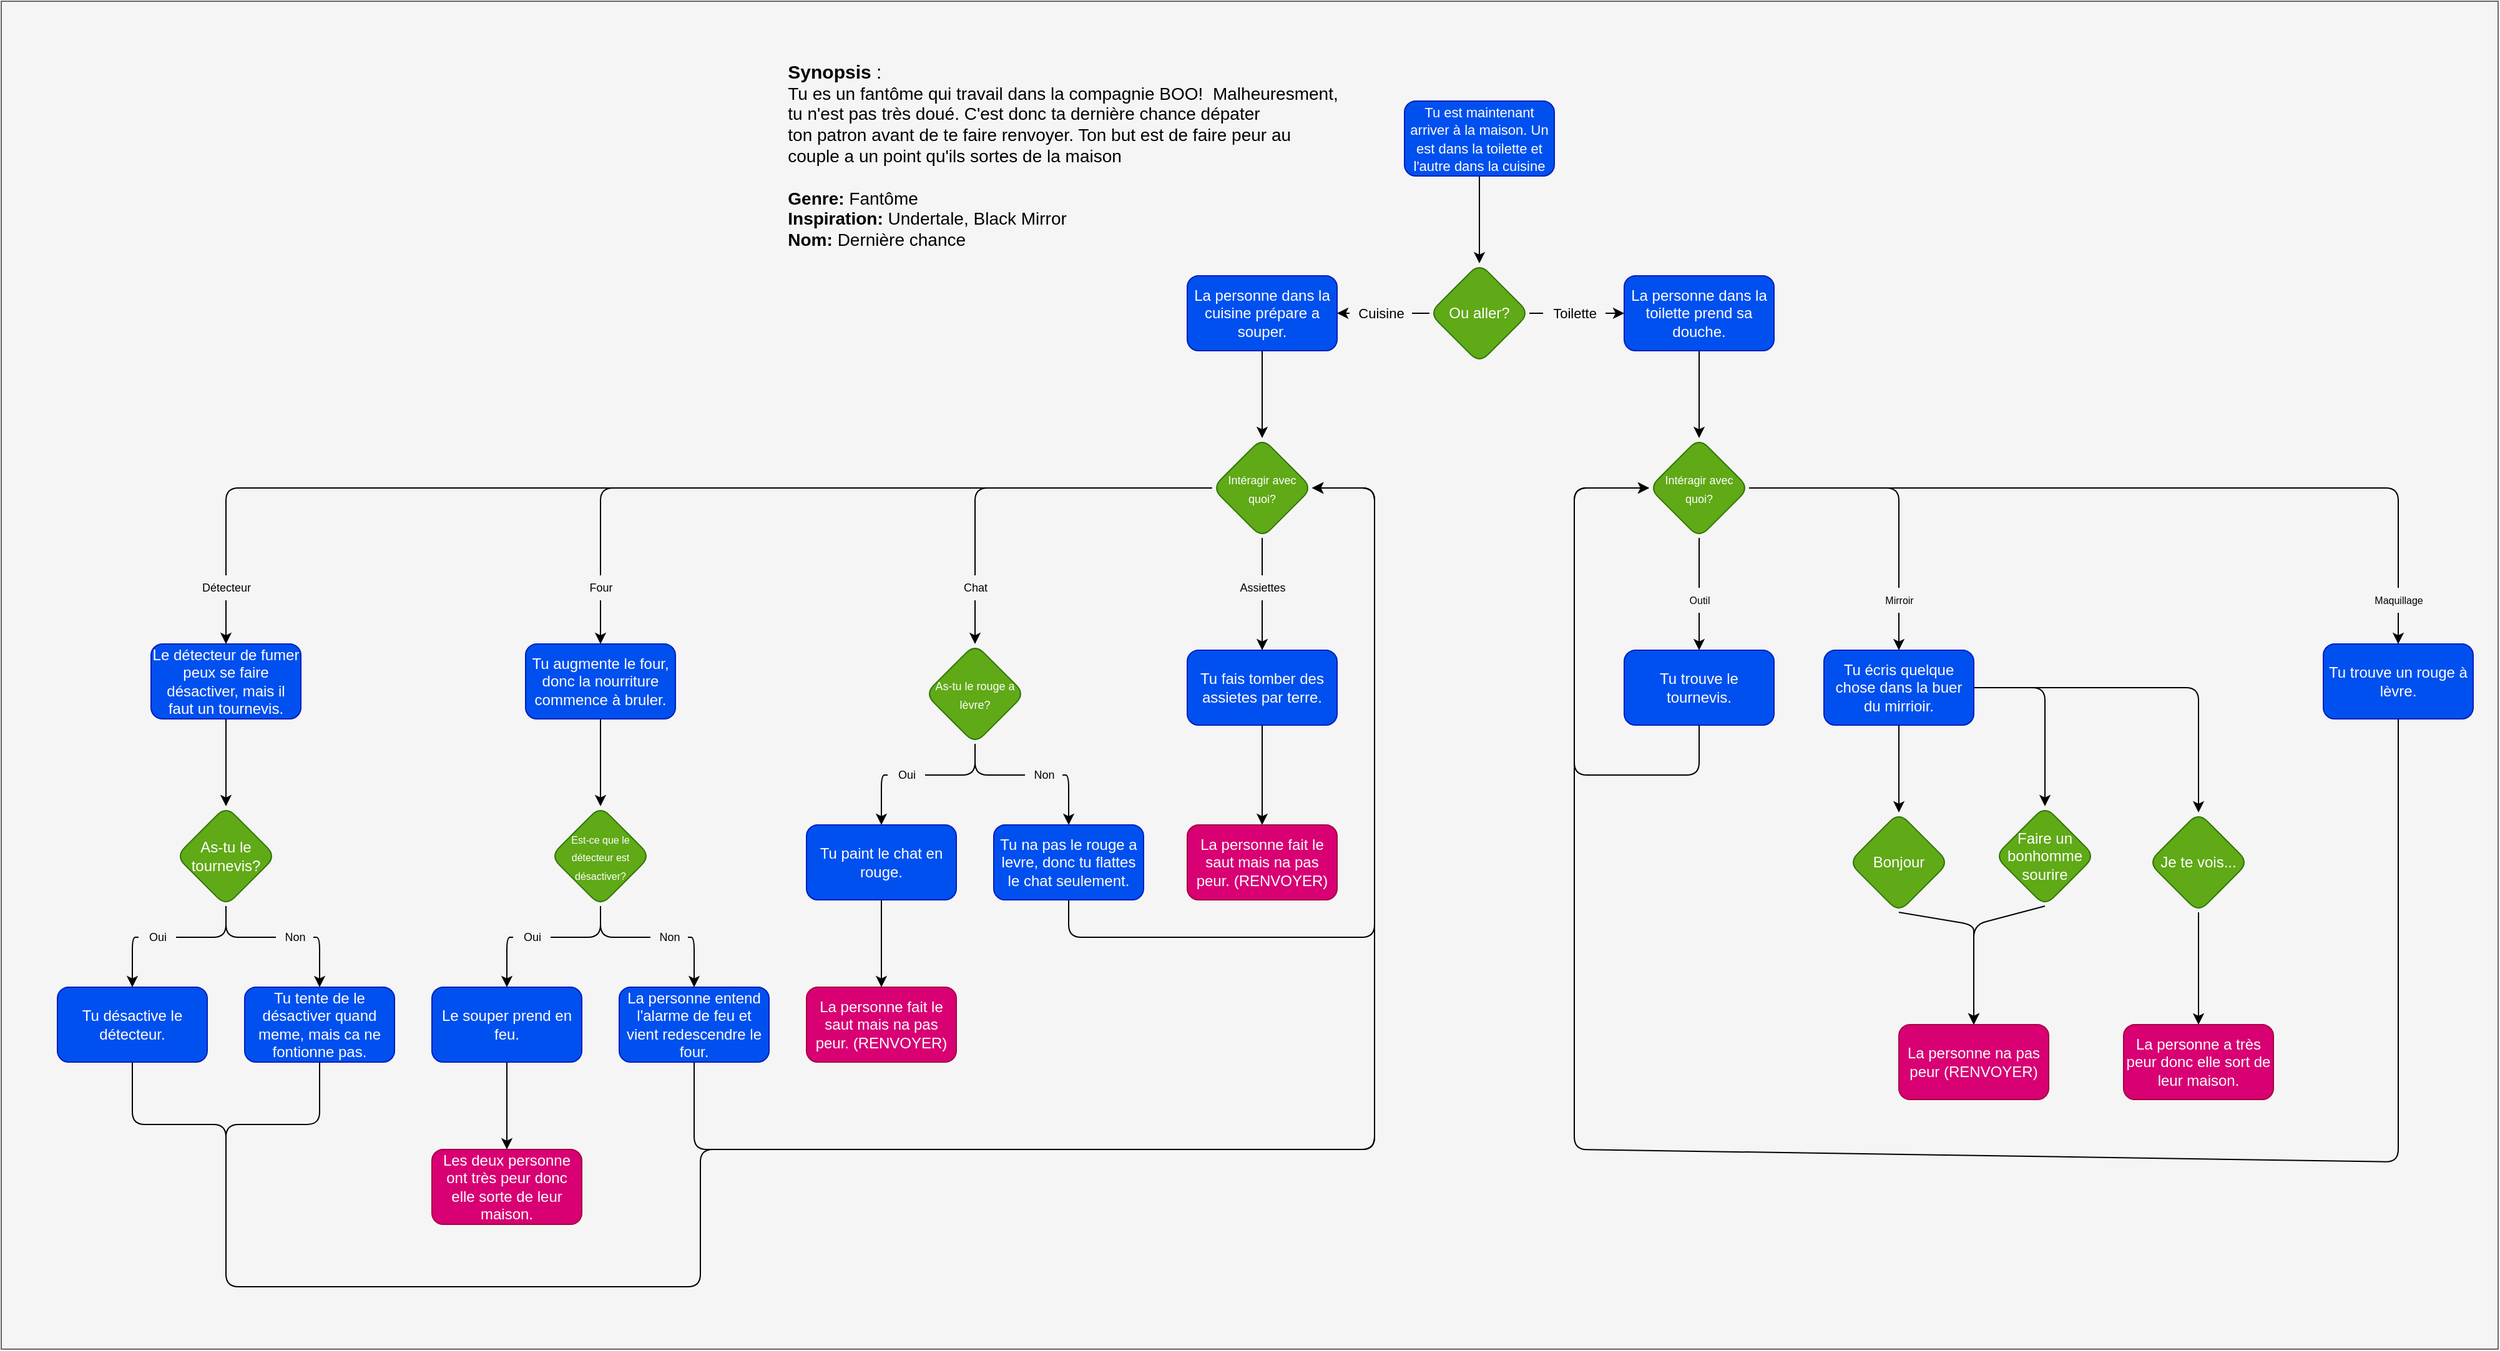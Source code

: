 <mxfile>
    <diagram id="qwgMFam733O4fXiCVPNR" name="Page-1">
        <mxGraphModel dx="3029" dy="1709" grid="1" gridSize="10" guides="1" tooltips="1" connect="1" arrows="1" fold="1" page="1" pageScale="1" pageWidth="827" pageHeight="1169" math="0" shadow="0">
            <root>
                <mxCell id="0"/>
                <mxCell id="1" parent="0"/>
                <mxCell id="114" value="" style="rounded=0;whiteSpace=wrap;html=1;fontSize=14;fillColor=#f5f5f5;fontColor=#333333;strokeColor=#666666;" vertex="1" parent="1">
                    <mxGeometry x="-770" y="40" width="2000" height="1080" as="geometry"/>
                </mxCell>
                <mxCell id="4" value="" style="edgeStyle=none;html=1;fontSize=11;" edge="1" parent="1" source="2" target="3">
                    <mxGeometry relative="1" as="geometry"/>
                </mxCell>
                <mxCell id="2" value="&lt;font style=&quot;font-size: 11px&quot;&gt;Tu est maintenant arriver à la maison. Un est dans la toilette et l'autre dans la cuisine&lt;/font&gt;" style="rounded=1;whiteSpace=wrap;html=1;fillColor=#0050ef;fontColor=#ffffff;strokeColor=#001DBC;" vertex="1" parent="1">
                    <mxGeometry x="354" y="120" width="120" height="60" as="geometry"/>
                </mxCell>
                <mxCell id="6" value="" style="edgeStyle=none;html=1;fontSize=11;startArrow=none;" edge="1" parent="1" source="11" target="5">
                    <mxGeometry relative="1" as="geometry"/>
                </mxCell>
                <mxCell id="8" value="" style="edgeStyle=none;html=1;fontSize=11;startArrow=none;" edge="1" parent="1" source="9" target="7">
                    <mxGeometry relative="1" as="geometry"/>
                </mxCell>
                <mxCell id="3" value="Ou aller?" style="rhombus;whiteSpace=wrap;html=1;fillColor=#60a917;strokeColor=#2D7600;fontColor=#ffffff;rounded=1;" vertex="1" parent="1">
                    <mxGeometry x="374" y="250" width="80" height="80" as="geometry"/>
                </mxCell>
                <mxCell id="16" value="" style="edgeStyle=none;html=1;fontSize=9;" edge="1" parent="1" source="5" target="15">
                    <mxGeometry relative="1" as="geometry"/>
                </mxCell>
                <mxCell id="5" value="La personne dans la toilette prend sa douche." style="whiteSpace=wrap;html=1;fillColor=#0050ef;strokeColor=#001DBC;fontColor=#ffffff;rounded=1;" vertex="1" parent="1">
                    <mxGeometry x="530" y="260" width="120" height="60" as="geometry"/>
                </mxCell>
                <mxCell id="14" value="" style="edgeStyle=none;html=1;fontSize=11;" edge="1" parent="1" source="7" target="13">
                    <mxGeometry relative="1" as="geometry"/>
                </mxCell>
                <mxCell id="7" value="La personne dans la cuisine prépare a souper." style="whiteSpace=wrap;html=1;fillColor=#0050ef;strokeColor=#001DBC;fontColor=#ffffff;rounded=1;" vertex="1" parent="1">
                    <mxGeometry x="180" y="260" width="120" height="60" as="geometry"/>
                </mxCell>
                <mxCell id="9" value="Cuisine" style="text;html=1;align=center;verticalAlign=middle;resizable=0;points=[];autosize=1;strokeColor=none;fillColor=none;fontSize=11;" vertex="1" parent="1">
                    <mxGeometry x="310" y="280" width="50" height="20" as="geometry"/>
                </mxCell>
                <mxCell id="10" value="" style="edgeStyle=none;html=1;fontSize=11;endArrow=none;" edge="1" parent="1" source="3" target="9">
                    <mxGeometry relative="1" as="geometry">
                        <mxPoint x="374" y="290" as="sourcePoint"/>
                        <mxPoint x="314" y="290" as="targetPoint"/>
                    </mxGeometry>
                </mxCell>
                <mxCell id="11" value="Toilette" style="text;html=1;align=center;verticalAlign=middle;resizable=0;points=[];autosize=1;strokeColor=none;fillColor=none;fontSize=11;" vertex="1" parent="1">
                    <mxGeometry x="465" y="280" width="50" height="20" as="geometry"/>
                </mxCell>
                <mxCell id="12" value="" style="edgeStyle=none;html=1;fontSize=11;endArrow=none;" edge="1" parent="1" source="3" target="11">
                    <mxGeometry relative="1" as="geometry">
                        <mxPoint x="454" y="290" as="sourcePoint"/>
                        <mxPoint x="520" y="290" as="targetPoint"/>
                    </mxGeometry>
                </mxCell>
                <mxCell id="22" value="" style="edgeStyle=none;html=1;fontSize=9;startArrow=none;" edge="1" parent="1" source="27" target="21">
                    <mxGeometry relative="1" as="geometry"/>
                </mxCell>
                <mxCell id="13" value="&lt;font style=&quot;font-size: 9px&quot;&gt;Intéragir avec quoi?&lt;/font&gt;" style="rhombus;whiteSpace=wrap;html=1;fillColor=#60a917;strokeColor=#2D7600;fontColor=#ffffff;rounded=1;" vertex="1" parent="1">
                    <mxGeometry x="200" y="390" width="80" height="80" as="geometry"/>
                </mxCell>
                <mxCell id="85" value="" style="edgeStyle=none;html=1;fontSize=8;startArrow=none;" edge="1" parent="1" source="88" target="84">
                    <mxGeometry relative="1" as="geometry"/>
                </mxCell>
                <mxCell id="109" value="" style="edgeStyle=none;html=1;fontSize=8;startArrow=none;" edge="1" parent="1" source="110" target="108">
                    <mxGeometry relative="1" as="geometry"/>
                </mxCell>
                <mxCell id="15" value="&lt;span style=&quot;font-size: 9px&quot;&gt;Intéragir avec quoi?&lt;/span&gt;" style="rhombus;whiteSpace=wrap;html=1;fillColor=#60a917;strokeColor=#2D7600;fontColor=#ffffff;rounded=1;" vertex="1" parent="1">
                    <mxGeometry x="550" y="390" width="80" height="80" as="geometry"/>
                </mxCell>
                <mxCell id="41" value="" style="edgeStyle=none;html=1;fontSize=9;" edge="1" parent="1" source="21" target="40">
                    <mxGeometry relative="1" as="geometry"/>
                </mxCell>
                <mxCell id="21" value="Tu fais tomber des assietes par terre." style="whiteSpace=wrap;html=1;fillColor=#0050ef;strokeColor=#001DBC;fontColor=#ffffff;rounded=1;" vertex="1" parent="1">
                    <mxGeometry x="180" y="560" width="120" height="60" as="geometry"/>
                </mxCell>
                <mxCell id="58" value="" style="edgeStyle=none;html=1;fontSize=9;" edge="1" parent="1" source="23" target="57">
                    <mxGeometry relative="1" as="geometry"/>
                </mxCell>
                <mxCell id="23" value="Tu augmente le four, donc la nourriture commence à bruler." style="whiteSpace=wrap;html=1;fillColor=#0050ef;strokeColor=#001DBC;fontColor=#ffffff;rounded=1;" vertex="1" parent="1">
                    <mxGeometry x="-350" y="555" width="120" height="60" as="geometry"/>
                </mxCell>
                <mxCell id="71" value="" style="edgeStyle=none;html=1;fontSize=8;" edge="1" parent="1" source="25" target="70">
                    <mxGeometry relative="1" as="geometry"/>
                </mxCell>
                <mxCell id="25" value="Le détecteur de fumer peux se faire désactiver, mais il faut un tournevis." style="whiteSpace=wrap;html=1;fillColor=#0050ef;strokeColor=#001DBC;fontColor=#ffffff;rounded=1;" vertex="1" parent="1">
                    <mxGeometry x="-650" y="555" width="120" height="60" as="geometry"/>
                </mxCell>
                <mxCell id="27" value="Assiettes" style="text;html=1;align=center;verticalAlign=middle;resizable=0;points=[];autosize=1;strokeColor=none;fillColor=none;fontSize=9;" vertex="1" parent="1">
                    <mxGeometry x="215" y="500" width="50" height="20" as="geometry"/>
                </mxCell>
                <mxCell id="28" value="" style="edgeStyle=none;html=1;fontSize=9;endArrow=none;" edge="1" parent="1" source="13" target="27">
                    <mxGeometry relative="1" as="geometry">
                        <mxPoint x="240" y="470" as="sourcePoint"/>
                        <mxPoint x="240" y="560" as="targetPoint"/>
                    </mxGeometry>
                </mxCell>
                <mxCell id="31" value="" style="edgeStyle=none;html=1;fontSize=9;endArrow=none;" edge="1" parent="1" source="13">
                    <mxGeometry relative="1" as="geometry">
                        <mxPoint x="200" y="430" as="sourcePoint"/>
                        <mxPoint x="90" y="430" as="targetPoint"/>
                        <Array as="points"/>
                    </mxGeometry>
                </mxCell>
                <mxCell id="33" style="edgeStyle=none;html=1;entryX=0.5;entryY=0;entryDx=0;entryDy=0;fontSize=9;" edge="1" parent="1" source="29">
                    <mxGeometry relative="1" as="geometry">
                        <mxPoint x="10" y="555" as="targetPoint"/>
                    </mxGeometry>
                </mxCell>
                <mxCell id="29" value="Chat" style="text;html=1;align=center;verticalAlign=middle;resizable=0;points=[];autosize=1;strokeColor=none;fillColor=none;fontSize=9;" vertex="1" parent="1">
                    <mxGeometry x="-5" y="500" width="30" height="20" as="geometry"/>
                </mxCell>
                <mxCell id="32" value="" style="edgeStyle=none;html=1;fontSize=9;startArrow=none;exitX=0;exitY=0.5;exitDx=0;exitDy=0;endArrow=none;" edge="1" parent="1" source="13" target="29">
                    <mxGeometry relative="1" as="geometry">
                        <mxPoint x="200" y="430" as="sourcePoint"/>
                        <mxPoint x="90" y="555" as="targetPoint"/>
                        <Array as="points">
                            <mxPoint x="10" y="430"/>
                        </Array>
                    </mxGeometry>
                </mxCell>
                <mxCell id="36" style="edgeStyle=none;html=1;entryX=0.5;entryY=0;entryDx=0;entryDy=0;fontSize=9;" edge="1" parent="1" source="34" target="23">
                    <mxGeometry relative="1" as="geometry"/>
                </mxCell>
                <mxCell id="34" value="Four" style="text;html=1;align=center;verticalAlign=middle;resizable=0;points=[];autosize=1;strokeColor=none;fillColor=none;fontSize=9;" vertex="1" parent="1">
                    <mxGeometry x="-305" y="500" width="30" height="20" as="geometry"/>
                </mxCell>
                <mxCell id="35" value="" style="edgeStyle=none;html=1;fontSize=9;endArrow=none;" edge="1" parent="1" source="13" target="34">
                    <mxGeometry relative="1" as="geometry">
                        <mxPoint x="200" y="430" as="sourcePoint"/>
                        <mxPoint x="-60" y="555" as="targetPoint"/>
                        <Array as="points">
                            <mxPoint x="-290" y="430"/>
                        </Array>
                    </mxGeometry>
                </mxCell>
                <mxCell id="39" style="edgeStyle=none;html=1;entryX=0.5;entryY=0;entryDx=0;entryDy=0;fontSize=9;" edge="1" parent="1" source="37" target="25">
                    <mxGeometry relative="1" as="geometry"/>
                </mxCell>
                <mxCell id="37" value="Détecteur" style="text;html=1;align=center;verticalAlign=middle;resizable=0;points=[];autosize=1;strokeColor=none;fillColor=none;fontSize=9;" vertex="1" parent="1">
                    <mxGeometry x="-615" y="500" width="50" height="20" as="geometry"/>
                </mxCell>
                <mxCell id="38" value="" style="edgeStyle=none;html=1;fontSize=9;endArrow=none;" edge="1" parent="1" source="13" target="37">
                    <mxGeometry relative="1" as="geometry">
                        <mxPoint x="200" y="430" as="sourcePoint"/>
                        <mxPoint x="-210" y="555" as="targetPoint"/>
                        <Array as="points">
                            <mxPoint x="-210" y="430"/>
                            <mxPoint x="-590" y="430"/>
                        </Array>
                    </mxGeometry>
                </mxCell>
                <mxCell id="40" value="La personne fait le saut mais na pas peur. (RENVOYER)" style="whiteSpace=wrap;html=1;fillColor=#d80073;strokeColor=#A50040;fontColor=#ffffff;rounded=1;" vertex="1" parent="1">
                    <mxGeometry x="180" y="700" width="120" height="60" as="geometry"/>
                </mxCell>
                <mxCell id="42" value="&lt;font style=&quot;font-size: 9px&quot;&gt;As-tu le rouge a lèvre?&lt;/font&gt;" style="rhombus;whiteSpace=wrap;html=1;fillColor=#60a917;strokeColor=#2D7600;fontColor=#ffffff;rounded=1;" vertex="1" parent="1">
                    <mxGeometry x="-30" y="555" width="80" height="80" as="geometry"/>
                </mxCell>
                <mxCell id="55" style="edgeStyle=none;html=1;entryX=0.5;entryY=0;entryDx=0;entryDy=0;fontSize=9;" edge="1" parent="1" source="43" target="54">
                    <mxGeometry relative="1" as="geometry"/>
                </mxCell>
                <mxCell id="43" value="Tu paint le chat en rouge." style="whiteSpace=wrap;html=1;fillColor=#0050ef;strokeColor=#001DBC;fontColor=#ffffff;rounded=1;" vertex="1" parent="1">
                    <mxGeometry x="-125" y="700" width="120" height="60" as="geometry"/>
                </mxCell>
                <mxCell id="56" style="edgeStyle=none;html=1;entryX=1;entryY=0.5;entryDx=0;entryDy=0;fontSize=9;" edge="1" parent="1" source="45" target="13">
                    <mxGeometry relative="1" as="geometry">
                        <Array as="points">
                            <mxPoint x="85" y="790"/>
                            <mxPoint x="330" y="790"/>
                            <mxPoint x="330" y="430"/>
                        </Array>
                    </mxGeometry>
                </mxCell>
                <mxCell id="45" value="Tu na pas le rouge a levre, donc tu flattes le chat seulement." style="whiteSpace=wrap;html=1;fillColor=#0050ef;strokeColor=#001DBC;fontColor=#ffffff;rounded=1;" vertex="1" parent="1">
                    <mxGeometry x="25" y="700" width="120" height="60" as="geometry"/>
                </mxCell>
                <mxCell id="50" style="edgeStyle=none;html=1;entryX=0.5;entryY=0;entryDx=0;entryDy=0;fontSize=9;" edge="1" parent="1" source="47" target="43">
                    <mxGeometry relative="1" as="geometry">
                        <Array as="points">
                            <mxPoint x="-65" y="660"/>
                        </Array>
                    </mxGeometry>
                </mxCell>
                <mxCell id="47" value="Oui" style="text;html=1;align=center;verticalAlign=middle;resizable=0;points=[];autosize=1;strokeColor=none;fillColor=none;fontSize=9;" vertex="1" parent="1">
                    <mxGeometry x="-60" y="650" width="30" height="20" as="geometry"/>
                </mxCell>
                <mxCell id="48" value="" style="edgeStyle=none;html=1;fontSize=9;endArrow=none;" edge="1" parent="1" source="42" target="47">
                    <mxGeometry relative="1" as="geometry">
                        <mxPoint x="10" y="635.0" as="sourcePoint"/>
                        <mxPoint x="-65" y="700" as="targetPoint"/>
                        <Array as="points">
                            <mxPoint x="10" y="660"/>
                        </Array>
                    </mxGeometry>
                </mxCell>
                <mxCell id="53" style="edgeStyle=none;html=1;entryX=0.5;entryY=0;entryDx=0;entryDy=0;fontSize=9;" edge="1" parent="1" source="51" target="45">
                    <mxGeometry relative="1" as="geometry">
                        <Array as="points">
                            <mxPoint x="85" y="660"/>
                        </Array>
                    </mxGeometry>
                </mxCell>
                <mxCell id="51" value="Non" style="text;html=1;align=center;verticalAlign=middle;resizable=0;points=[];autosize=1;strokeColor=none;fillColor=none;fontSize=9;" vertex="1" parent="1">
                    <mxGeometry x="50" y="650" width="30" height="20" as="geometry"/>
                </mxCell>
                <mxCell id="52" value="" style="edgeStyle=none;html=1;fontSize=9;endArrow=none;" edge="1" parent="1" source="42" target="51">
                    <mxGeometry relative="1" as="geometry">
                        <mxPoint x="10" y="635.0" as="sourcePoint"/>
                        <mxPoint x="85" y="700" as="targetPoint"/>
                        <Array as="points">
                            <mxPoint x="10" y="660"/>
                        </Array>
                    </mxGeometry>
                </mxCell>
                <mxCell id="54" value="La personne fait le saut mais na pas peur. (RENVOYER)" style="whiteSpace=wrap;html=1;fillColor=#d80073;strokeColor=#A50040;fontColor=#ffffff;rounded=1;" vertex="1" parent="1">
                    <mxGeometry x="-125" y="830" width="120" height="60" as="geometry"/>
                </mxCell>
                <mxCell id="57" value="&lt;font style=&quot;font-size: 8px&quot;&gt;Est-ce que le détecteur est désactiver?&lt;/font&gt;" style="rhombus;whiteSpace=wrap;html=1;fillColor=#60a917;strokeColor=#2D7600;fontColor=#ffffff;rounded=1;" vertex="1" parent="1">
                    <mxGeometry x="-330" y="685" width="80" height="80" as="geometry"/>
                </mxCell>
                <mxCell id="59" style="edgeStyle=none;html=1;entryX=0.5;entryY=0;entryDx=0;entryDy=0;fontSize=9;" edge="1" parent="1" source="60" target="68">
                    <mxGeometry relative="1" as="geometry"/>
                </mxCell>
                <mxCell id="60" value="Le souper prend en feu." style="whiteSpace=wrap;html=1;fillColor=#0050ef;strokeColor=#001DBC;fontColor=#ffffff;rounded=1;" vertex="1" parent="1">
                    <mxGeometry x="-425" y="830" width="120" height="60" as="geometry"/>
                </mxCell>
                <mxCell id="69" style="edgeStyle=none;html=1;entryX=1;entryY=0.5;entryDx=0;entryDy=0;fontSize=8;" edge="1" parent="1" source="61" target="13">
                    <mxGeometry relative="1" as="geometry">
                        <Array as="points">
                            <mxPoint x="-215" y="960"/>
                            <mxPoint x="330" y="960"/>
                            <mxPoint x="330" y="430"/>
                        </Array>
                    </mxGeometry>
                </mxCell>
                <mxCell id="61" value="La personne entend l'alarme de feu et vient redescendre le four." style="whiteSpace=wrap;html=1;fillColor=#0050ef;strokeColor=#001DBC;fontColor=#ffffff;rounded=1;" vertex="1" parent="1">
                    <mxGeometry x="-275" y="830" width="120" height="60" as="geometry"/>
                </mxCell>
                <mxCell id="62" style="edgeStyle=none;html=1;entryX=0.5;entryY=0;entryDx=0;entryDy=0;fontSize=9;" edge="1" parent="1" source="63" target="60">
                    <mxGeometry relative="1" as="geometry">
                        <Array as="points">
                            <mxPoint x="-365" y="790"/>
                        </Array>
                    </mxGeometry>
                </mxCell>
                <mxCell id="63" value="Oui" style="text;html=1;align=center;verticalAlign=middle;resizable=0;points=[];autosize=1;strokeColor=none;fillColor=none;fontSize=9;" vertex="1" parent="1">
                    <mxGeometry x="-360" y="780" width="30" height="20" as="geometry"/>
                </mxCell>
                <mxCell id="64" value="" style="edgeStyle=none;html=1;fontSize=9;endArrow=none;" edge="1" parent="1" target="63">
                    <mxGeometry relative="1" as="geometry">
                        <mxPoint x="-290.0" y="765" as="sourcePoint"/>
                        <mxPoint x="-365" y="830" as="targetPoint"/>
                        <Array as="points">
                            <mxPoint x="-290" y="790"/>
                        </Array>
                    </mxGeometry>
                </mxCell>
                <mxCell id="65" style="edgeStyle=none;html=1;entryX=0.5;entryY=0;entryDx=0;entryDy=0;fontSize=9;" edge="1" parent="1" source="66" target="61">
                    <mxGeometry relative="1" as="geometry">
                        <Array as="points">
                            <mxPoint x="-215" y="790"/>
                        </Array>
                    </mxGeometry>
                </mxCell>
                <mxCell id="66" value="Non" style="text;html=1;align=center;verticalAlign=middle;resizable=0;points=[];autosize=1;strokeColor=none;fillColor=none;fontSize=9;" vertex="1" parent="1">
                    <mxGeometry x="-250" y="780" width="30" height="20" as="geometry"/>
                </mxCell>
                <mxCell id="67" value="" style="edgeStyle=none;html=1;fontSize=9;endArrow=none;" edge="1" parent="1" target="66">
                    <mxGeometry relative="1" as="geometry">
                        <mxPoint x="-290.0" y="765" as="sourcePoint"/>
                        <mxPoint x="-215" y="830" as="targetPoint"/>
                        <Array as="points">
                            <mxPoint x="-290" y="790"/>
                        </Array>
                    </mxGeometry>
                </mxCell>
                <mxCell id="68" value="Les deux personne ont très peur donc elle sorte de leur maison." style="whiteSpace=wrap;html=1;fillColor=#d80073;strokeColor=#A50040;fontColor=#ffffff;rounded=1;" vertex="1" parent="1">
                    <mxGeometry x="-425" y="960" width="120" height="60" as="geometry"/>
                </mxCell>
                <mxCell id="70" value="As-tu le tournevis?" style="rhombus;whiteSpace=wrap;html=1;fillColor=#60a917;strokeColor=#2D7600;fontColor=#ffffff;rounded=1;" vertex="1" parent="1">
                    <mxGeometry x="-630" y="685" width="80" height="80" as="geometry"/>
                </mxCell>
                <mxCell id="80" style="edgeStyle=none;html=1;entryX=1;entryY=0.5;entryDx=0;entryDy=0;fontSize=8;" edge="1" parent="1" source="72" target="13">
                    <mxGeometry relative="1" as="geometry">
                        <Array as="points">
                            <mxPoint x="-665" y="940"/>
                            <mxPoint x="-590" y="940"/>
                            <mxPoint x="-590" y="1070"/>
                            <mxPoint x="-210" y="1070"/>
                            <mxPoint x="-210" y="960"/>
                            <mxPoint x="330" y="960"/>
                            <mxPoint x="330" y="430"/>
                        </Array>
                    </mxGeometry>
                </mxCell>
                <mxCell id="72" value="Tu désactive le détecteur." style="whiteSpace=wrap;html=1;fillColor=#0050ef;strokeColor=#001DBC;fontColor=#ffffff;rounded=1;" vertex="1" parent="1">
                    <mxGeometry x="-725" y="830" width="120" height="60" as="geometry"/>
                </mxCell>
                <mxCell id="73" value="Tu tente de le désactiver quand meme, mais ca ne fontionne pas." style="whiteSpace=wrap;html=1;fillColor=#0050ef;strokeColor=#001DBC;fontColor=#ffffff;rounded=1;" vertex="1" parent="1">
                    <mxGeometry x="-575" y="830" width="120" height="60" as="geometry"/>
                </mxCell>
                <mxCell id="74" style="edgeStyle=none;html=1;entryX=0.5;entryY=0;entryDx=0;entryDy=0;fontSize=9;" edge="1" parent="1" source="75" target="72">
                    <mxGeometry relative="1" as="geometry">
                        <Array as="points">
                            <mxPoint x="-665" y="790"/>
                        </Array>
                    </mxGeometry>
                </mxCell>
                <mxCell id="75" value="Oui" style="text;html=1;align=center;verticalAlign=middle;resizable=0;points=[];autosize=1;strokeColor=none;fillColor=none;fontSize=9;" vertex="1" parent="1">
                    <mxGeometry x="-660" y="780" width="30" height="20" as="geometry"/>
                </mxCell>
                <mxCell id="76" value="" style="edgeStyle=none;html=1;fontSize=9;endArrow=none;" edge="1" parent="1" target="75">
                    <mxGeometry relative="1" as="geometry">
                        <mxPoint x="-590.0" y="765" as="sourcePoint"/>
                        <mxPoint x="-665" y="830" as="targetPoint"/>
                        <Array as="points">
                            <mxPoint x="-590" y="790"/>
                        </Array>
                    </mxGeometry>
                </mxCell>
                <mxCell id="77" style="edgeStyle=none;html=1;entryX=0.5;entryY=0;entryDx=0;entryDy=0;fontSize=9;" edge="1" parent="1" source="78" target="73">
                    <mxGeometry relative="1" as="geometry">
                        <Array as="points">
                            <mxPoint x="-515" y="790"/>
                        </Array>
                    </mxGeometry>
                </mxCell>
                <mxCell id="78" value="Non" style="text;html=1;align=center;verticalAlign=middle;resizable=0;points=[];autosize=1;strokeColor=none;fillColor=none;fontSize=9;" vertex="1" parent="1">
                    <mxGeometry x="-550" y="780" width="30" height="20" as="geometry"/>
                </mxCell>
                <mxCell id="79" value="" style="edgeStyle=none;html=1;fontSize=9;endArrow=none;" edge="1" parent="1" target="78">
                    <mxGeometry relative="1" as="geometry">
                        <mxPoint x="-590.0" y="765" as="sourcePoint"/>
                        <mxPoint x="-515" y="830" as="targetPoint"/>
                        <Array as="points">
                            <mxPoint x="-590" y="790"/>
                        </Array>
                    </mxGeometry>
                </mxCell>
                <mxCell id="82" value="&lt;br&gt;" style="text;html=1;align=center;verticalAlign=middle;resizable=0;points=[];autosize=1;strokeColor=none;fillColor=none;fontSize=8;" vertex="1" parent="1">
                    <mxGeometry x="-635" y="960" width="20" height="20" as="geometry"/>
                </mxCell>
                <mxCell id="83" value="" style="edgeStyle=none;html=1;fontSize=8;endArrow=none;" edge="1" parent="1" source="73">
                    <mxGeometry relative="1" as="geometry">
                        <mxPoint x="-590" y="960" as="targetPoint"/>
                        <mxPoint x="-540" y="890" as="sourcePoint"/>
                        <Array as="points">
                            <mxPoint x="-515" y="940"/>
                            <mxPoint x="-590" y="940"/>
                        </Array>
                    </mxGeometry>
                </mxCell>
                <mxCell id="91" style="edgeStyle=none;html=1;entryX=0;entryY=0.5;entryDx=0;entryDy=0;fontSize=8;" edge="1" parent="1" source="84" target="15">
                    <mxGeometry relative="1" as="geometry">
                        <Array as="points">
                            <mxPoint x="590" y="660"/>
                            <mxPoint x="490" y="660"/>
                            <mxPoint x="490" y="430"/>
                        </Array>
                    </mxGeometry>
                </mxCell>
                <mxCell id="84" value="Tu trouve le tournevis." style="whiteSpace=wrap;html=1;fillColor=#0050ef;strokeColor=#001DBC;fontColor=#ffffff;rounded=1;" vertex="1" parent="1">
                    <mxGeometry x="530" y="560" width="120" height="60" as="geometry"/>
                </mxCell>
                <mxCell id="96" value="" style="edgeStyle=none;html=1;fontSize=8;" edge="1" parent="1" source="86" target="95">
                    <mxGeometry relative="1" as="geometry"/>
                </mxCell>
                <mxCell id="98" value="" style="edgeStyle=none;html=1;fontSize=8;" edge="1" parent="1" source="86" target="97">
                    <mxGeometry relative="1" as="geometry">
                        <Array as="points">
                            <mxPoint x="990" y="590"/>
                        </Array>
                    </mxGeometry>
                </mxCell>
                <mxCell id="100" value="" style="edgeStyle=none;html=1;fontSize=8;" edge="1" parent="1" source="86" target="99">
                    <mxGeometry relative="1" as="geometry">
                        <Array as="points">
                            <mxPoint x="867" y="590"/>
                        </Array>
                    </mxGeometry>
                </mxCell>
                <mxCell id="86" value="Tu écris quelque chose dans la buer du mirrioir." style="whiteSpace=wrap;html=1;fillColor=#0050ef;strokeColor=#001DBC;fontColor=#ffffff;rounded=1;" vertex="1" parent="1">
                    <mxGeometry x="690" y="560" width="120" height="60" as="geometry"/>
                </mxCell>
                <mxCell id="88" value="Outil" style="text;html=1;align=center;verticalAlign=middle;resizable=0;points=[];autosize=1;strokeColor=none;fillColor=none;fontSize=8;" vertex="1" parent="1">
                    <mxGeometry x="575" y="510" width="30" height="20" as="geometry"/>
                </mxCell>
                <mxCell id="89" value="" style="edgeStyle=none;html=1;fontSize=8;endArrow=none;" edge="1" parent="1" source="15" target="88">
                    <mxGeometry relative="1" as="geometry">
                        <mxPoint x="590" y="470" as="sourcePoint"/>
                        <mxPoint x="590" y="560" as="targetPoint"/>
                    </mxGeometry>
                </mxCell>
                <mxCell id="94" style="edgeStyle=none;html=1;entryX=0.5;entryY=0;entryDx=0;entryDy=0;fontSize=8;" edge="1" parent="1" source="92" target="86">
                    <mxGeometry relative="1" as="geometry"/>
                </mxCell>
                <mxCell id="92" value="Mirroir" style="text;html=1;align=center;verticalAlign=middle;resizable=0;points=[];autosize=1;strokeColor=none;fillColor=none;fontSize=8;" vertex="1" parent="1">
                    <mxGeometry x="730" y="510" width="40" height="20" as="geometry"/>
                </mxCell>
                <mxCell id="93" value="" style="edgeStyle=none;html=1;fontSize=8;endArrow=none;" edge="1" parent="1" source="15" target="92">
                    <mxGeometry relative="1" as="geometry">
                        <mxPoint x="630" y="430" as="sourcePoint"/>
                        <mxPoint x="750" y="560" as="targetPoint"/>
                        <Array as="points">
                            <mxPoint x="750" y="430"/>
                        </Array>
                    </mxGeometry>
                </mxCell>
                <mxCell id="102" value="" style="edgeStyle=none;html=1;fontSize=8;entryX=0.5;entryY=0;entryDx=0;entryDy=0;exitX=0.5;exitY=1;exitDx=0;exitDy=0;" edge="1" parent="1" source="95" target="101">
                    <mxGeometry relative="1" as="geometry">
                        <mxPoint x="750" y="760" as="sourcePoint"/>
                        <Array as="points">
                            <mxPoint x="810" y="780"/>
                            <mxPoint x="810" y="790"/>
                        </Array>
                    </mxGeometry>
                </mxCell>
                <mxCell id="95" value="Bonjour" style="rhombus;whiteSpace=wrap;html=1;fillColor=#60a917;strokeColor=#2D7600;fontColor=#ffffff;rounded=1;" vertex="1" parent="1">
                    <mxGeometry x="710" y="690" width="80" height="80" as="geometry"/>
                </mxCell>
                <mxCell id="105" style="edgeStyle=none;html=1;entryX=0.5;entryY=0;entryDx=0;entryDy=0;fontSize=8;" edge="1" parent="1" source="97" target="104">
                    <mxGeometry relative="1" as="geometry"/>
                </mxCell>
                <mxCell id="97" value="Je te vois..." style="rhombus;whiteSpace=wrap;html=1;fillColor=#60a917;strokeColor=#2D7600;fontColor=#ffffff;rounded=1;" vertex="1" parent="1">
                    <mxGeometry x="950" y="690" width="80" height="80" as="geometry"/>
                </mxCell>
                <mxCell id="103" style="edgeStyle=none;html=1;fontSize=8;entryX=0.5;entryY=0;entryDx=0;entryDy=0;exitX=0.5;exitY=1;exitDx=0;exitDy=0;" edge="1" parent="1" source="99" target="101">
                    <mxGeometry relative="1" as="geometry">
                        <mxPoint x="850" y="810" as="targetPoint"/>
                        <Array as="points">
                            <mxPoint x="810" y="780"/>
                        </Array>
                    </mxGeometry>
                </mxCell>
                <mxCell id="99" value="Faire un bonhomme sourire" style="rhombus;whiteSpace=wrap;html=1;fillColor=#60a917;strokeColor=#2D7600;fontColor=#ffffff;rounded=1;" vertex="1" parent="1">
                    <mxGeometry x="827" y="685" width="80" height="80" as="geometry"/>
                </mxCell>
                <mxCell id="101" value="La personne na pas peur (RENVOYER)" style="whiteSpace=wrap;html=1;fillColor=#d80073;strokeColor=#A50040;fontColor=#ffffff;rounded=1;" vertex="1" parent="1">
                    <mxGeometry x="750" y="860" width="120" height="60" as="geometry"/>
                </mxCell>
                <mxCell id="104" value="La personne a très peur donc elle sort de leur maison." style="whiteSpace=wrap;html=1;fillColor=#d80073;strokeColor=#A50040;fontColor=#ffffff;rounded=1;" vertex="1" parent="1">
                    <mxGeometry x="930" y="860" width="120" height="60" as="geometry"/>
                </mxCell>
                <mxCell id="112" style="edgeStyle=none;html=1;entryX=0;entryY=0.5;entryDx=0;entryDy=0;fontSize=8;" edge="1" parent="1" source="108" target="15">
                    <mxGeometry relative="1" as="geometry">
                        <Array as="points">
                            <mxPoint x="1150" y="970"/>
                            <mxPoint x="490" y="960"/>
                            <mxPoint x="490" y="430"/>
                        </Array>
                    </mxGeometry>
                </mxCell>
                <mxCell id="108" value="Tu trouve un rouge à lèvre." style="whiteSpace=wrap;html=1;fillColor=#0050ef;strokeColor=#001DBC;fontColor=#ffffff;rounded=1;" vertex="1" parent="1">
                    <mxGeometry x="1090" y="555" width="120" height="60" as="geometry"/>
                </mxCell>
                <mxCell id="110" value="Maquillage" style="text;html=1;align=center;verticalAlign=middle;resizable=0;points=[];autosize=1;strokeColor=none;fillColor=none;fontSize=8;" vertex="1" parent="1">
                    <mxGeometry x="1125" y="510" width="50" height="20" as="geometry"/>
                </mxCell>
                <mxCell id="111" value="" style="edgeStyle=none;html=1;fontSize=8;endArrow=none;" edge="1" parent="1" source="15" target="110">
                    <mxGeometry relative="1" as="geometry">
                        <mxPoint x="620.534" y="439.466" as="sourcePoint"/>
                        <mxPoint x="1030" y="566.4" as="targetPoint"/>
                        <Array as="points">
                            <mxPoint x="1150" y="430"/>
                            <mxPoint x="1150" y="460"/>
                        </Array>
                    </mxGeometry>
                </mxCell>
                <mxCell id="113" value="&lt;div style=&quot;text-align: left&quot;&gt;&lt;font style=&quot;font-size: 15px&quot;&gt;&lt;b&gt;Synopsis&amp;nbsp;&lt;/b&gt;&lt;/font&gt;&lt;span style=&quot;font-size: 15px&quot;&gt;:&lt;/span&gt;&lt;/div&gt;&lt;font style=&quot;font-size: 14px&quot;&gt;&lt;div style=&quot;text-align: left&quot;&gt;&lt;span&gt;&lt;font style=&quot;font-size: 14px&quot;&gt;Tu es un fantôme qui travail dans la compagnie BOO!&amp;nbsp;&lt;/font&gt;&lt;/span&gt;&lt;span&gt;&amp;nbsp;Malheuresment,&lt;/span&gt;&lt;/div&gt;&lt;div style=&quot;text-align: left&quot;&gt;&lt;span&gt;tu n'est pas très doué. C'est donc ta dernière chance dépater&amp;nbsp;&lt;/span&gt;&lt;/div&gt;&lt;div style=&quot;text-align: left&quot;&gt;&lt;span&gt;ton patron&amp;nbsp;&lt;/span&gt;&lt;span&gt;avant de te faire renvoyer. Ton but est de faire peur au&amp;nbsp;&lt;/span&gt;&lt;/div&gt;&lt;div style=&quot;text-align: left&quot;&gt;&lt;span&gt;couple a un point qu'ils&amp;nbsp;&lt;/span&gt;&lt;span&gt;sortes de la maison&lt;/span&gt;&lt;/div&gt;&lt;div style=&quot;text-align: left&quot;&gt;&lt;span&gt;&lt;br&gt;&lt;/span&gt;&lt;/div&gt;&lt;div style=&quot;text-align: left&quot;&gt;&lt;span&gt;&lt;b&gt;Genre: &lt;/b&gt;Fantôme&lt;/span&gt;&lt;/div&gt;&lt;div style=&quot;text-align: left&quot;&gt;&lt;span&gt;&lt;b&gt;Inspiration: &lt;/b&gt;Undertale, Black Mirror&lt;/span&gt;&lt;/div&gt;&lt;div style=&quot;text-align: left&quot;&gt;&lt;span&gt;&lt;b&gt;Nom: &lt;/b&gt;Dernière chance&lt;/span&gt;&lt;/div&gt;&lt;div style=&quot;text-align: left&quot;&gt;&lt;span&gt;&lt;br&gt;&lt;/span&gt;&lt;/div&gt;&lt;div style=&quot;text-align: left&quot;&gt;&lt;span&gt;&lt;br&gt;&lt;/span&gt;&lt;/div&gt;&lt;/font&gt;" style="text;html=1;align=center;verticalAlign=middle;resizable=0;points=[];autosize=1;strokeColor=none;fillColor=none;fontSize=8;" vertex="1" parent="1">
                    <mxGeometry x="-150" y="120" width="460" height="120" as="geometry"/>
                </mxCell>
            </root>
        </mxGraphModel>
    </diagram>
</mxfile>